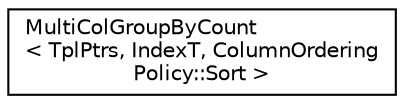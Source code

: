 digraph "Graphical Class Hierarchy"
{
  edge [fontname="Helvetica",fontsize="10",labelfontname="Helvetica",labelfontsize="10"];
  node [fontname="Helvetica",fontsize="10",shape=record];
  rankdir="LR";
  Node1 [label="MultiColGroupByCount\l\< TplPtrs, IndexT, ColumnOrdering\lPolicy::Sort \>",height=0.2,width=0.4,color="black", fillcolor="white", style="filled",URL="$structMultiColGroupByCount_3_01TplPtrs_00_01IndexT_00_01ColumnOrderingPolicy_1_1Sort_01_4.html"];
}
